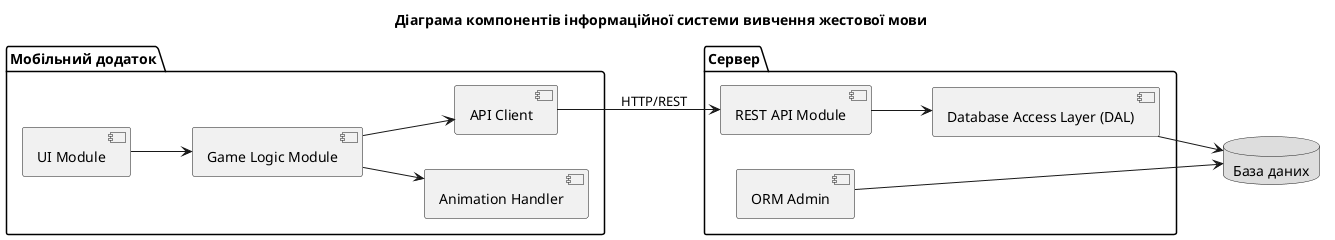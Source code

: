 @startuml ComponentDiagram
' Заголовок
title Діаграма компонентів інформаційної системи вивчення жестової мови
left to right direction

' --- Unity Client ---
package "Мобільний додаток" {
  [UI Module]
  [Animation Handler]
  [Game Logic Module]
  [API Client]
}

' --- Flask Server ---
package "Сервер" {
  [REST API Module]
  [Database Access Layer (DAL)]
  [ORM Admin]
}

' --- PostgreSQL (внизу) ---
database "База даних" as DB #DDDDDD {
}

' Внутрішні взаємозв’язки Unity
[UI Module] --> [Game Logic Module]
[Game Logic Module] --> [Animation Handler]
[Game Logic Module] --> [API Client]

' Взаємодія клієнт-сервер
[API Client] --> [REST API Module] : HTTP/REST

' Взаємозв’язки серверу
[REST API Module] --> [Database Access Layer (DAL)]
[Database Access Layer (DAL)] --> DB
[ORM Admin] --> DB

@enduml